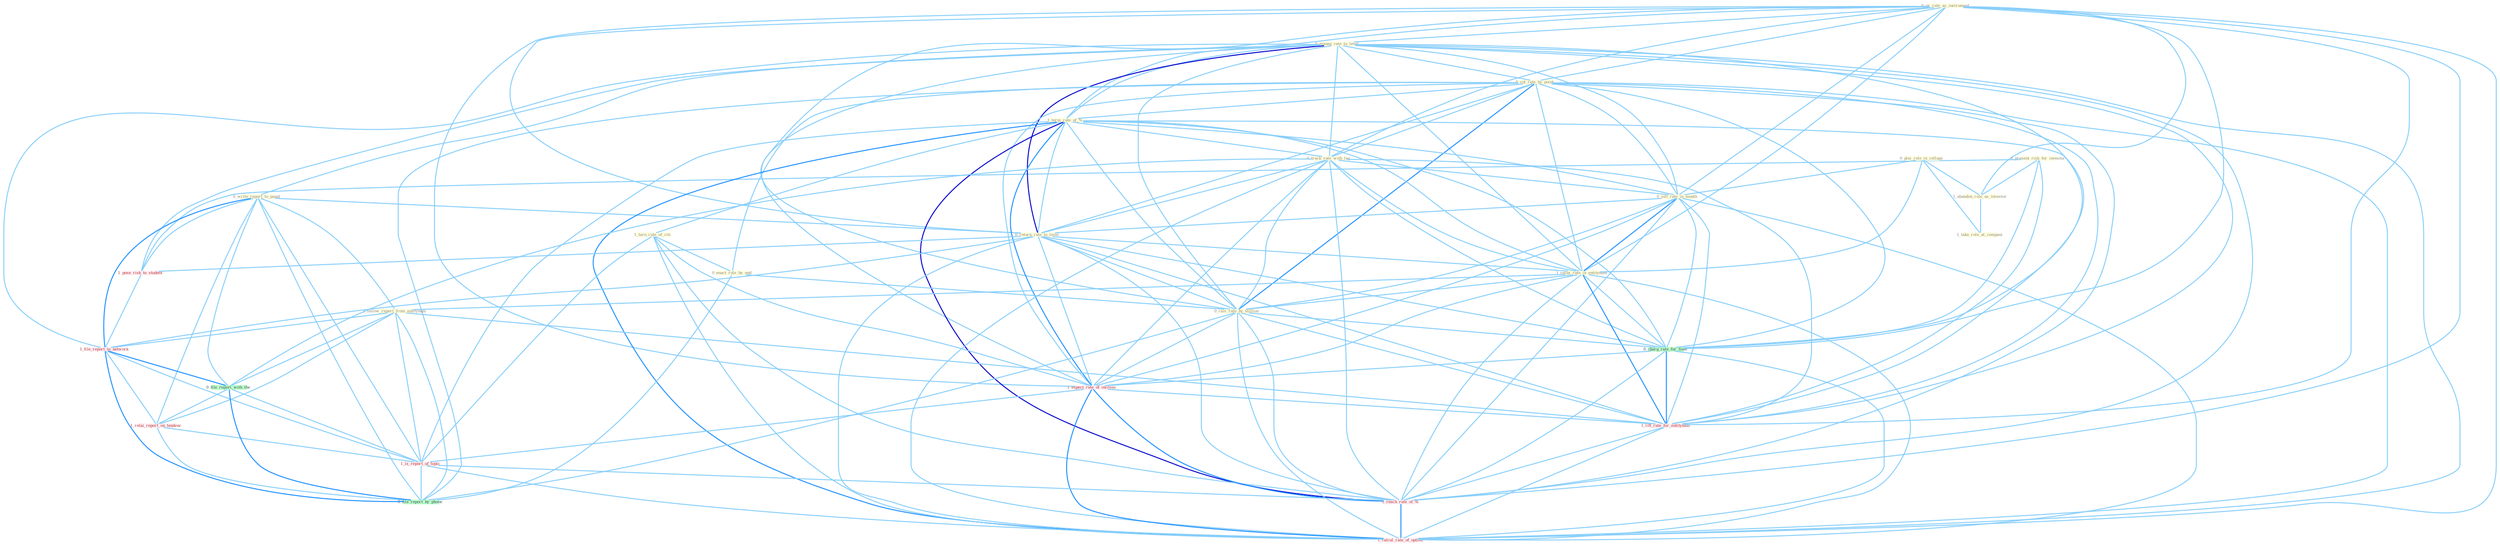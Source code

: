 Graph G{ 
    node
    [shape=polygon,style=filled,width=.5,height=.06,color="#BDFCC9",fixedsize=true,fontsize=4,
    fontcolor="#2f4f4f"];
    {node
    [color="#ffffe0", fontcolor="#8b7d6b"] "0_us_rate_as_instrument " "1_present_risk_for_investor " "0_manag_rate_to_level " "0_cut_rate_by_point " "0_plai_role_in_collaps " "0_write_report_to_panel " "1_abandon_role_as_investor " "1_term_rate_of_% " "0_track_rate_with_lag " "0_jolt_rate_in_month " "0_return_rate_to_level " "1_turn_rule_of_citi " "1_relax_rate_in_entitynam " "0_enact_rule_by_end " "1_take_role_at_compani " "0_rais_rate_by_million " "1_follow_report_from_entitynam "}
{node [color="#fff0f5", fontcolor="#b22222"] "1_pose_risk_to_student " "1_file_report_to_network " "1_expect_rate_of_increas " "1_relai_report_on_tendenc " "1_lift_rate_for_entitynam " "1_is_report_of_topic " "1_reach_rate_of_% " "1_calcul_rate_of_option "}
edge [color="#B0E2FF"];

	"0_us_rate_as_instrument " -- "0_manag_rate_to_level " [w="1", color="#87cefa" ];
	"0_us_rate_as_instrument " -- "0_cut_rate_by_point " [w="1", color="#87cefa" ];
	"0_us_rate_as_instrument " -- "1_abandon_role_as_investor " [w="1", color="#87cefa" ];
	"0_us_rate_as_instrument " -- "1_term_rate_of_% " [w="1", color="#87cefa" ];
	"0_us_rate_as_instrument " -- "0_track_rate_with_lag " [w="1", color="#87cefa" ];
	"0_us_rate_as_instrument " -- "0_jolt_rate_in_month " [w="1", color="#87cefa" ];
	"0_us_rate_as_instrument " -- "0_return_rate_to_level " [w="1", color="#87cefa" ];
	"0_us_rate_as_instrument " -- "1_relax_rate_in_entitynam " [w="1", color="#87cefa" ];
	"0_us_rate_as_instrument " -- "0_rais_rate_by_million " [w="1", color="#87cefa" ];
	"0_us_rate_as_instrument " -- "0_charg_rate_for_time " [w="1", color="#87cefa" ];
	"0_us_rate_as_instrument " -- "1_expect_rate_of_increas " [w="1", color="#87cefa" ];
	"0_us_rate_as_instrument " -- "1_lift_rate_for_entitynam " [w="1", color="#87cefa" ];
	"0_us_rate_as_instrument " -- "1_reach_rate_of_% " [w="1", color="#87cefa" ];
	"0_us_rate_as_instrument " -- "1_calcul_rate_of_option " [w="1", color="#87cefa" ];
	"1_present_risk_for_investor " -- "1_abandon_role_as_investor " [w="1", color="#87cefa" ];
	"1_present_risk_for_investor " -- "1_pose_risk_to_student " [w="1", color="#87cefa" ];
	"1_present_risk_for_investor " -- "0_charg_rate_for_time " [w="1", color="#87cefa" ];
	"1_present_risk_for_investor " -- "1_lift_rate_for_entitynam " [w="1", color="#87cefa" ];
	"0_manag_rate_to_level " -- "0_cut_rate_by_point " [w="1", color="#87cefa" ];
	"0_manag_rate_to_level " -- "0_write_report_to_panel " [w="1", color="#87cefa" ];
	"0_manag_rate_to_level " -- "1_term_rate_of_% " [w="1", color="#87cefa" ];
	"0_manag_rate_to_level " -- "0_track_rate_with_lag " [w="1", color="#87cefa" ];
	"0_manag_rate_to_level " -- "0_jolt_rate_in_month " [w="1", color="#87cefa" ];
	"0_manag_rate_to_level " -- "0_return_rate_to_level " [w="3", color="#0000cd" , len=0.6];
	"0_manag_rate_to_level " -- "1_relax_rate_in_entitynam " [w="1", color="#87cefa" ];
	"0_manag_rate_to_level " -- "0_rais_rate_by_million " [w="1", color="#87cefa" ];
	"0_manag_rate_to_level " -- "1_pose_risk_to_student " [w="1", color="#87cefa" ];
	"0_manag_rate_to_level " -- "1_file_report_to_network " [w="1", color="#87cefa" ];
	"0_manag_rate_to_level " -- "0_charg_rate_for_time " [w="1", color="#87cefa" ];
	"0_manag_rate_to_level " -- "1_expect_rate_of_increas " [w="1", color="#87cefa" ];
	"0_manag_rate_to_level " -- "1_lift_rate_for_entitynam " [w="1", color="#87cefa" ];
	"0_manag_rate_to_level " -- "1_reach_rate_of_% " [w="1", color="#87cefa" ];
	"0_manag_rate_to_level " -- "1_calcul_rate_of_option " [w="1", color="#87cefa" ];
	"0_cut_rate_by_point " -- "1_term_rate_of_% " [w="1", color="#87cefa" ];
	"0_cut_rate_by_point " -- "0_track_rate_with_lag " [w="1", color="#87cefa" ];
	"0_cut_rate_by_point " -- "0_jolt_rate_in_month " [w="1", color="#87cefa" ];
	"0_cut_rate_by_point " -- "0_return_rate_to_level " [w="1", color="#87cefa" ];
	"0_cut_rate_by_point " -- "1_relax_rate_in_entitynam " [w="1", color="#87cefa" ];
	"0_cut_rate_by_point " -- "0_enact_rule_by_end " [w="1", color="#87cefa" ];
	"0_cut_rate_by_point " -- "0_rais_rate_by_million " [w="2", color="#1e90ff" , len=0.8];
	"0_cut_rate_by_point " -- "0_charg_rate_for_time " [w="1", color="#87cefa" ];
	"0_cut_rate_by_point " -- "1_expect_rate_of_increas " [w="1", color="#87cefa" ];
	"0_cut_rate_by_point " -- "1_lift_rate_for_entitynam " [w="1", color="#87cefa" ];
	"0_cut_rate_by_point " -- "1_reach_rate_of_% " [w="1", color="#87cefa" ];
	"0_cut_rate_by_point " -- "0_file_report_by_phone " [w="1", color="#87cefa" ];
	"0_cut_rate_by_point " -- "1_calcul_rate_of_option " [w="1", color="#87cefa" ];
	"0_plai_role_in_collaps " -- "1_abandon_role_as_investor " [w="1", color="#87cefa" ];
	"0_plai_role_in_collaps " -- "0_jolt_rate_in_month " [w="1", color="#87cefa" ];
	"0_plai_role_in_collaps " -- "1_relax_rate_in_entitynam " [w="1", color="#87cefa" ];
	"0_plai_role_in_collaps " -- "1_take_role_at_compani " [w="1", color="#87cefa" ];
	"0_write_report_to_panel " -- "0_return_rate_to_level " [w="1", color="#87cefa" ];
	"0_write_report_to_panel " -- "1_follow_report_from_entitynam " [w="1", color="#87cefa" ];
	"0_write_report_to_panel " -- "1_pose_risk_to_student " [w="1", color="#87cefa" ];
	"0_write_report_to_panel " -- "1_file_report_to_network " [w="2", color="#1e90ff" , len=0.8];
	"0_write_report_to_panel " -- "0_file_report_with_the " [w="1", color="#87cefa" ];
	"0_write_report_to_panel " -- "1_relai_report_on_tendenc " [w="1", color="#87cefa" ];
	"0_write_report_to_panel " -- "1_is_report_of_topic " [w="1", color="#87cefa" ];
	"0_write_report_to_panel " -- "0_file_report_by_phone " [w="1", color="#87cefa" ];
	"1_abandon_role_as_investor " -- "1_take_role_at_compani " [w="1", color="#87cefa" ];
	"1_term_rate_of_% " -- "0_track_rate_with_lag " [w="1", color="#87cefa" ];
	"1_term_rate_of_% " -- "0_jolt_rate_in_month " [w="1", color="#87cefa" ];
	"1_term_rate_of_% " -- "0_return_rate_to_level " [w="1", color="#87cefa" ];
	"1_term_rate_of_% " -- "1_turn_rule_of_citi " [w="1", color="#87cefa" ];
	"1_term_rate_of_% " -- "1_relax_rate_in_entitynam " [w="1", color="#87cefa" ];
	"1_term_rate_of_% " -- "0_rais_rate_by_million " [w="1", color="#87cefa" ];
	"1_term_rate_of_% " -- "0_charg_rate_for_time " [w="1", color="#87cefa" ];
	"1_term_rate_of_% " -- "1_expect_rate_of_increas " [w="2", color="#1e90ff" , len=0.8];
	"1_term_rate_of_% " -- "1_lift_rate_for_entitynam " [w="1", color="#87cefa" ];
	"1_term_rate_of_% " -- "1_is_report_of_topic " [w="1", color="#87cefa" ];
	"1_term_rate_of_% " -- "1_reach_rate_of_% " [w="3", color="#0000cd" , len=0.6];
	"1_term_rate_of_% " -- "1_calcul_rate_of_option " [w="2", color="#1e90ff" , len=0.8];
	"0_track_rate_with_lag " -- "0_jolt_rate_in_month " [w="1", color="#87cefa" ];
	"0_track_rate_with_lag " -- "0_return_rate_to_level " [w="1", color="#87cefa" ];
	"0_track_rate_with_lag " -- "1_relax_rate_in_entitynam " [w="1", color="#87cefa" ];
	"0_track_rate_with_lag " -- "0_rais_rate_by_million " [w="1", color="#87cefa" ];
	"0_track_rate_with_lag " -- "0_file_report_with_the " [w="1", color="#87cefa" ];
	"0_track_rate_with_lag " -- "0_charg_rate_for_time " [w="1", color="#87cefa" ];
	"0_track_rate_with_lag " -- "1_expect_rate_of_increas " [w="1", color="#87cefa" ];
	"0_track_rate_with_lag " -- "1_lift_rate_for_entitynam " [w="1", color="#87cefa" ];
	"0_track_rate_with_lag " -- "1_reach_rate_of_% " [w="1", color="#87cefa" ];
	"0_track_rate_with_lag " -- "1_calcul_rate_of_option " [w="1", color="#87cefa" ];
	"0_jolt_rate_in_month " -- "0_return_rate_to_level " [w="1", color="#87cefa" ];
	"0_jolt_rate_in_month " -- "1_relax_rate_in_entitynam " [w="2", color="#1e90ff" , len=0.8];
	"0_jolt_rate_in_month " -- "0_rais_rate_by_million " [w="1", color="#87cefa" ];
	"0_jolt_rate_in_month " -- "0_charg_rate_for_time " [w="1", color="#87cefa" ];
	"0_jolt_rate_in_month " -- "1_expect_rate_of_increas " [w="1", color="#87cefa" ];
	"0_jolt_rate_in_month " -- "1_lift_rate_for_entitynam " [w="1", color="#87cefa" ];
	"0_jolt_rate_in_month " -- "1_reach_rate_of_% " [w="1", color="#87cefa" ];
	"0_jolt_rate_in_month " -- "1_calcul_rate_of_option " [w="1", color="#87cefa" ];
	"0_return_rate_to_level " -- "1_relax_rate_in_entitynam " [w="1", color="#87cefa" ];
	"0_return_rate_to_level " -- "0_rais_rate_by_million " [w="1", color="#87cefa" ];
	"0_return_rate_to_level " -- "1_pose_risk_to_student " [w="1", color="#87cefa" ];
	"0_return_rate_to_level " -- "1_file_report_to_network " [w="1", color="#87cefa" ];
	"0_return_rate_to_level " -- "0_charg_rate_for_time " [w="1", color="#87cefa" ];
	"0_return_rate_to_level " -- "1_expect_rate_of_increas " [w="1", color="#87cefa" ];
	"0_return_rate_to_level " -- "1_lift_rate_for_entitynam " [w="1", color="#87cefa" ];
	"0_return_rate_to_level " -- "1_reach_rate_of_% " [w="1", color="#87cefa" ];
	"0_return_rate_to_level " -- "1_calcul_rate_of_option " [w="1", color="#87cefa" ];
	"1_turn_rule_of_citi " -- "0_enact_rule_by_end " [w="1", color="#87cefa" ];
	"1_turn_rule_of_citi " -- "1_expect_rate_of_increas " [w="1", color="#87cefa" ];
	"1_turn_rule_of_citi " -- "1_is_report_of_topic " [w="1", color="#87cefa" ];
	"1_turn_rule_of_citi " -- "1_reach_rate_of_% " [w="1", color="#87cefa" ];
	"1_turn_rule_of_citi " -- "1_calcul_rate_of_option " [w="1", color="#87cefa" ];
	"1_relax_rate_in_entitynam " -- "0_rais_rate_by_million " [w="1", color="#87cefa" ];
	"1_relax_rate_in_entitynam " -- "1_follow_report_from_entitynam " [w="1", color="#87cefa" ];
	"1_relax_rate_in_entitynam " -- "0_charg_rate_for_time " [w="1", color="#87cefa" ];
	"1_relax_rate_in_entitynam " -- "1_expect_rate_of_increas " [w="1", color="#87cefa" ];
	"1_relax_rate_in_entitynam " -- "1_lift_rate_for_entitynam " [w="2", color="#1e90ff" , len=0.8];
	"1_relax_rate_in_entitynam " -- "1_reach_rate_of_% " [w="1", color="#87cefa" ];
	"1_relax_rate_in_entitynam " -- "1_calcul_rate_of_option " [w="1", color="#87cefa" ];
	"0_enact_rule_by_end " -- "0_rais_rate_by_million " [w="1", color="#87cefa" ];
	"0_enact_rule_by_end " -- "0_file_report_by_phone " [w="1", color="#87cefa" ];
	"0_rais_rate_by_million " -- "0_charg_rate_for_time " [w="1", color="#87cefa" ];
	"0_rais_rate_by_million " -- "1_expect_rate_of_increas " [w="1", color="#87cefa" ];
	"0_rais_rate_by_million " -- "1_lift_rate_for_entitynam " [w="1", color="#87cefa" ];
	"0_rais_rate_by_million " -- "1_reach_rate_of_% " [w="1", color="#87cefa" ];
	"0_rais_rate_by_million " -- "0_file_report_by_phone " [w="1", color="#87cefa" ];
	"0_rais_rate_by_million " -- "1_calcul_rate_of_option " [w="1", color="#87cefa" ];
	"1_follow_report_from_entitynam " -- "1_file_report_to_network " [w="1", color="#87cefa" ];
	"1_follow_report_from_entitynam " -- "0_file_report_with_the " [w="1", color="#87cefa" ];
	"1_follow_report_from_entitynam " -- "1_relai_report_on_tendenc " [w="1", color="#87cefa" ];
	"1_follow_report_from_entitynam " -- "1_lift_rate_for_entitynam " [w="1", color="#87cefa" ];
	"1_follow_report_from_entitynam " -- "1_is_report_of_topic " [w="1", color="#87cefa" ];
	"1_follow_report_from_entitynam " -- "0_file_report_by_phone " [w="1", color="#87cefa" ];
	"1_pose_risk_to_student " -- "1_file_report_to_network " [w="1", color="#87cefa" ];
	"1_file_report_to_network " -- "0_file_report_with_the " [w="2", color="#1e90ff" , len=0.8];
	"1_file_report_to_network " -- "1_relai_report_on_tendenc " [w="1", color="#87cefa" ];
	"1_file_report_to_network " -- "1_is_report_of_topic " [w="1", color="#87cefa" ];
	"1_file_report_to_network " -- "0_file_report_by_phone " [w="2", color="#1e90ff" , len=0.8];
	"0_file_report_with_the " -- "1_relai_report_on_tendenc " [w="1", color="#87cefa" ];
	"0_file_report_with_the " -- "1_is_report_of_topic " [w="1", color="#87cefa" ];
	"0_file_report_with_the " -- "0_file_report_by_phone " [w="2", color="#1e90ff" , len=0.8];
	"0_charg_rate_for_time " -- "1_expect_rate_of_increas " [w="1", color="#87cefa" ];
	"0_charg_rate_for_time " -- "1_lift_rate_for_entitynam " [w="2", color="#1e90ff" , len=0.8];
	"0_charg_rate_for_time " -- "1_reach_rate_of_% " [w="1", color="#87cefa" ];
	"0_charg_rate_for_time " -- "1_calcul_rate_of_option " [w="1", color="#87cefa" ];
	"1_expect_rate_of_increas " -- "1_lift_rate_for_entitynam " [w="1", color="#87cefa" ];
	"1_expect_rate_of_increas " -- "1_is_report_of_topic " [w="1", color="#87cefa" ];
	"1_expect_rate_of_increas " -- "1_reach_rate_of_% " [w="2", color="#1e90ff" , len=0.8];
	"1_expect_rate_of_increas " -- "1_calcul_rate_of_option " [w="2", color="#1e90ff" , len=0.8];
	"1_relai_report_on_tendenc " -- "1_is_report_of_topic " [w="1", color="#87cefa" ];
	"1_relai_report_on_tendenc " -- "0_file_report_by_phone " [w="1", color="#87cefa" ];
	"1_lift_rate_for_entitynam " -- "1_reach_rate_of_% " [w="1", color="#87cefa" ];
	"1_lift_rate_for_entitynam " -- "1_calcul_rate_of_option " [w="1", color="#87cefa" ];
	"1_is_report_of_topic " -- "1_reach_rate_of_% " [w="1", color="#87cefa" ];
	"1_is_report_of_topic " -- "0_file_report_by_phone " [w="1", color="#87cefa" ];
	"1_is_report_of_topic " -- "1_calcul_rate_of_option " [w="1", color="#87cefa" ];
	"1_reach_rate_of_% " -- "1_calcul_rate_of_option " [w="2", color="#1e90ff" , len=0.8];
}